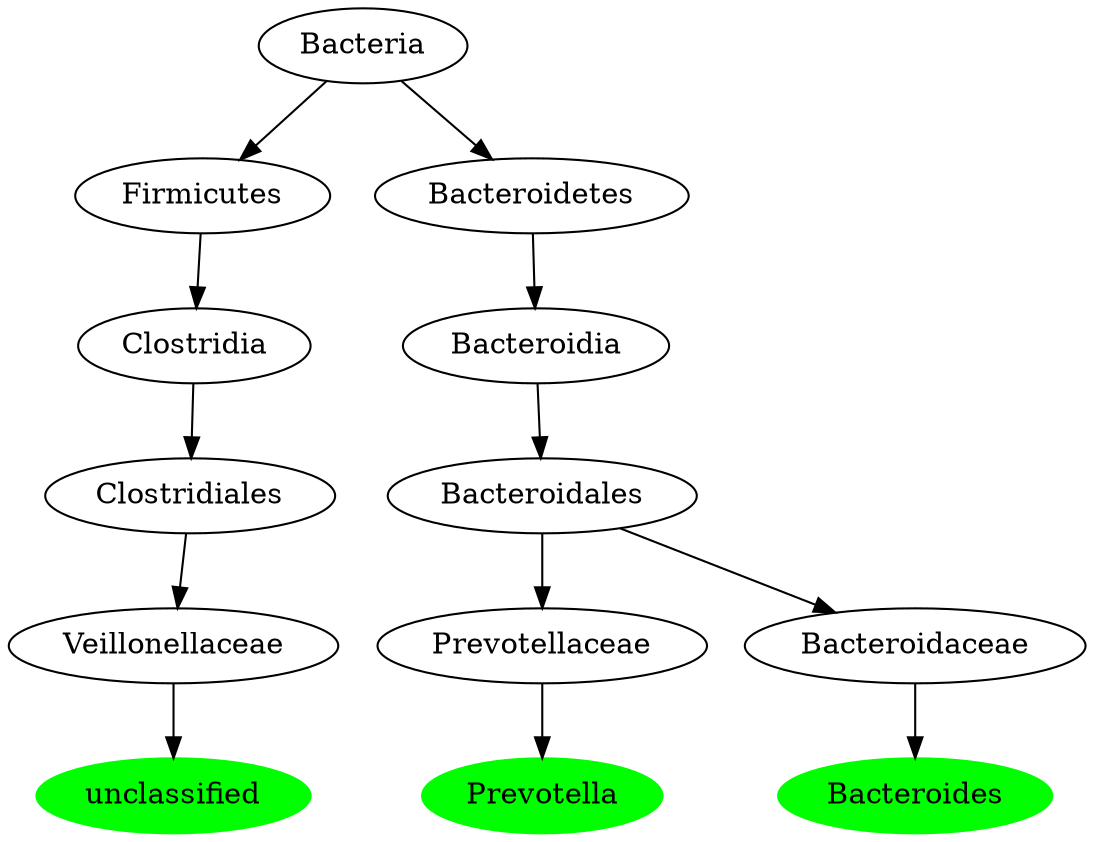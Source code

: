 digraph G { 
	Veillonellaceaeunclassified [label="unclassified", color="green", style=filled];
	ClostridialesVeillonellaceae [label="Veillonellaceae"];
	Veillonellaceaeunclassified [label="unclassified"];
	ClostridialesVeillonellaceae -> Veillonellaceaeunclassified;
	ClostridiaClostridiales [label="Clostridiales"];
	ClostridialesVeillonellaceae [label="Veillonellaceae"];
	ClostridiaClostridiales -> ClostridialesVeillonellaceae;
	FirmicutesClostridia [label="Clostridia"];
	ClostridiaClostridiales [label="Clostridiales"];
	FirmicutesClostridia -> ClostridiaClostridiales;
	BacteriaFirmicutes [label="Firmicutes"];
	FirmicutesClostridia [label="Clostridia"];
	BacteriaFirmicutes -> FirmicutesClostridia;
	Bacteria [label="Bacteria"];
	BacteriaFirmicutes [label="Firmicutes"];
	Bacteria -> BacteriaFirmicutes;
	PrevotellaceaePrevotella [label="Prevotella", color="green", style=filled];
	BacteroidalesPrevotellaceae [label="Prevotellaceae"];
	PrevotellaceaePrevotella [label="Prevotella"];
	BacteroidalesPrevotellaceae -> PrevotellaceaePrevotella;
	BacteroidiaBacteroidales [label="Bacteroidales"];
	BacteroidalesPrevotellaceae [label="Prevotellaceae"];
	BacteroidiaBacteroidales -> BacteroidalesPrevotellaceae;
	BacteroidetesBacteroidia [label="Bacteroidia"];
	BacteroidiaBacteroidales [label="Bacteroidales"];
	BacteroidetesBacteroidia -> BacteroidiaBacteroidales;
	BacteriaBacteroidetes [label="Bacteroidetes"];
	BacteroidetesBacteroidia [label="Bacteroidia"];
	BacteriaBacteroidetes -> BacteroidetesBacteroidia;
	Bacteria [label="Bacteria"];
	BacteriaBacteroidetes [label="Bacteroidetes"];
	Bacteria -> BacteriaBacteroidetes;
	BacteroidaceaeBacteroides [label="Bacteroides", color="green", style=filled];
	BacteroidalesBacteroidaceae [label="Bacteroidaceae"];
	BacteroidaceaeBacteroides [label="Bacteroides"];
	BacteroidalesBacteroidaceae -> BacteroidaceaeBacteroides;
	BacteroidiaBacteroidales [label="Bacteroidales"];
	BacteroidalesBacteroidaceae [label="Bacteroidaceae"];
	BacteroidiaBacteroidales -> BacteroidalesBacteroidaceae;

 }